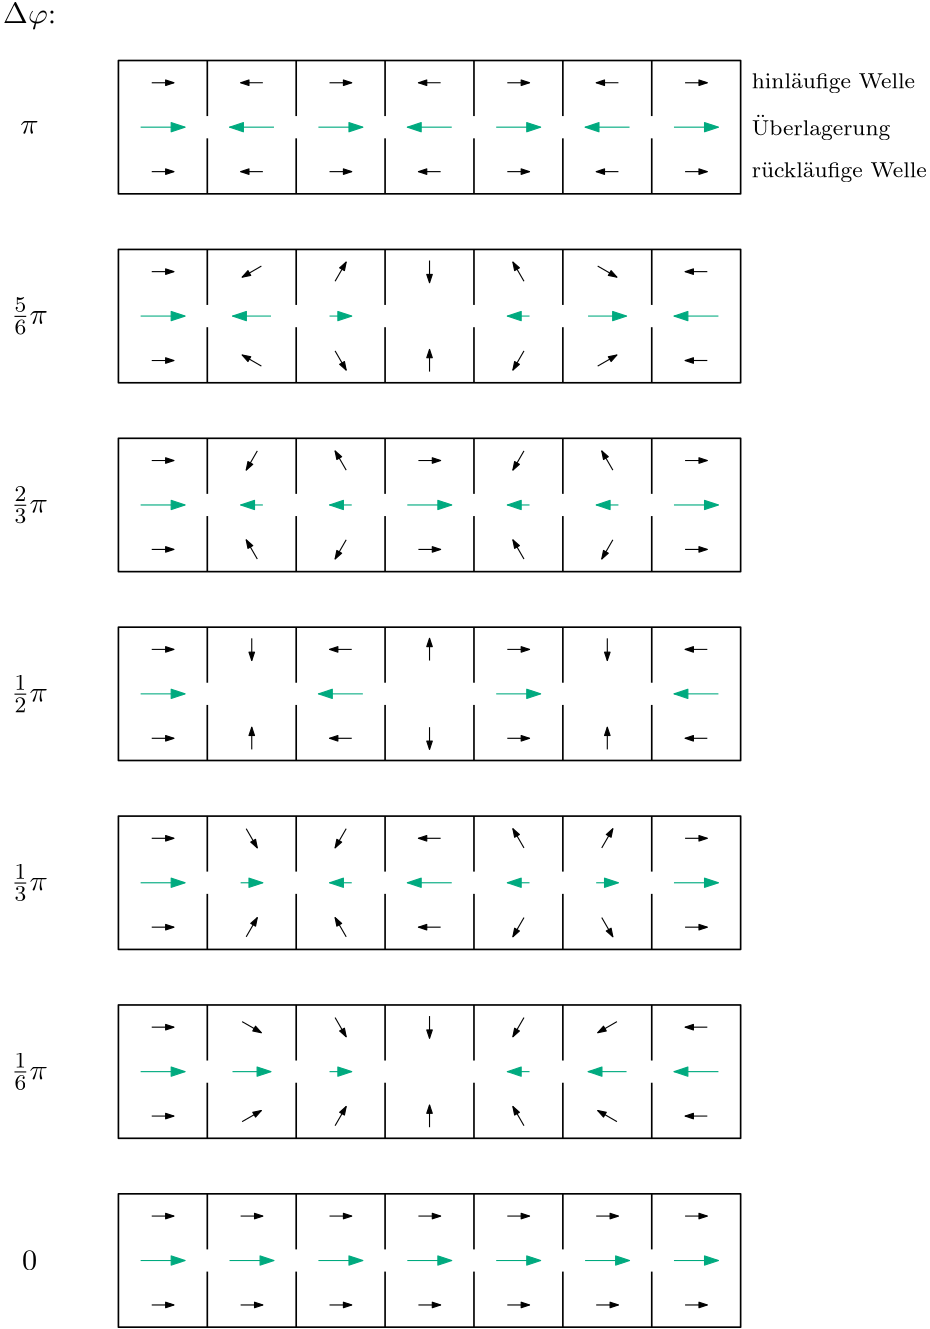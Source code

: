 <?xml version="1.0"?>
<!DOCTYPE ipe SYSTEM "ipe.dtd">
<ipe version="70005" creator="Ipe 7.1.4">
<info created="D:20150803151625" modified="D:20150806160508"/>
<ipestyle name="basic">
<symbol name="arrow/arc(spx)">
<path stroke="sym-stroke" fill="sym-stroke" pen="sym-pen">
0 0 m
-1 0.333 l
-1 -0.333 l
h
</path>
</symbol>
<symbol name="arrow/farc(spx)">
<path stroke="sym-stroke" fill="white" pen="sym-pen">
0 0 m
-1 0.333 l
-1 -0.333 l
h
</path>
</symbol>
<symbol name="mark/circle(sx)" transformations="translations">
<path fill="sym-stroke">
0.6 0 0 0.6 0 0 e
0.4 0 0 0.4 0 0 e
</path>
</symbol>
<symbol name="mark/disk(sx)" transformations="translations">
<path fill="sym-stroke">
0.6 0 0 0.6 0 0 e
</path>
</symbol>
<symbol name="mark/fdisk(sfx)" transformations="translations">
<group>
<path fill="sym-fill">
0.5 0 0 0.5 0 0 e
</path>
<path fill="sym-stroke" fillrule="eofill">
0.6 0 0 0.6 0 0 e
0.4 0 0 0.4 0 0 e
</path>
</group>
</symbol>
<symbol name="mark/box(sx)" transformations="translations">
<path fill="sym-stroke" fillrule="eofill">
-0.6 -0.6 m
0.6 -0.6 l
0.6 0.6 l
-0.6 0.6 l
h
-0.4 -0.4 m
0.4 -0.4 l
0.4 0.4 l
-0.4 0.4 l
h
</path>
</symbol>
<symbol name="mark/square(sx)" transformations="translations">
<path fill="sym-stroke">
-0.6 -0.6 m
0.6 -0.6 l
0.6 0.6 l
-0.6 0.6 l
h
</path>
</symbol>
<symbol name="mark/fsquare(sfx)" transformations="translations">
<group>
<path fill="sym-fill">
-0.5 -0.5 m
0.5 -0.5 l
0.5 0.5 l
-0.5 0.5 l
h
</path>
<path fill="sym-stroke" fillrule="eofill">
-0.6 -0.6 m
0.6 -0.6 l
0.6 0.6 l
-0.6 0.6 l
h
-0.4 -0.4 m
0.4 -0.4 l
0.4 0.4 l
-0.4 0.4 l
h
</path>
</group>
</symbol>
<symbol name="mark/cross(sx)" transformations="translations">
<group>
<path fill="sym-stroke">
-0.43 -0.57 m
0.57 0.43 l
0.43 0.57 l
-0.57 -0.43 l
h
</path>
<path fill="sym-stroke">
-0.43 0.57 m
0.57 -0.43 l
0.43 -0.57 l
-0.57 0.43 l
h
</path>
</group>
</symbol>
<symbol name="arrow/fnormal(spx)">
<path stroke="sym-stroke" fill="white" pen="sym-pen">
0 0 m
-1 0.333 l
-1 -0.333 l
h
</path>
</symbol>
<symbol name="arrow/pointed(spx)">
<path stroke="sym-stroke" fill="sym-stroke" pen="sym-pen">
0 0 m
-1 0.333 l
-0.8 0 l
-1 -0.333 l
h
</path>
</symbol>
<symbol name="arrow/fpointed(spx)">
<path stroke="sym-stroke" fill="white" pen="sym-pen">
0 0 m
-1 0.333 l
-0.8 0 l
-1 -0.333 l
h
</path>
</symbol>
<symbol name="arrow/linear(spx)">
<path stroke="sym-stroke" pen="sym-pen">
-1 0.333 m
0 0 l
-1 -0.333 l
</path>
</symbol>
<symbol name="arrow/fdouble(spx)">
<path stroke="sym-stroke" fill="white" pen="sym-pen">
0 0 m
-1 0.333 l
-1 -0.333 l
h
-1 0 m
-2 0.333 l
-2 -0.333 l
h
</path>
</symbol>
<symbol name="arrow/double(spx)">
<path stroke="sym-stroke" fill="sym-stroke" pen="sym-pen">
0 0 m
-1 0.333 l
-1 -0.333 l
h
-1 0 m
-2 0.333 l
-2 -0.333 l
h
</path>
</symbol>
<pen name="heavier" value="0.8"/>
<pen name="fat" value="1.2"/>
<pen name="ultrafat" value="2"/>
<symbolsize name="large" value="5"/>
<symbolsize name="small" value="2"/>
<symbolsize name="tiny" value="1.1"/>
<arrowsize name="large" value="10"/>
<arrowsize name="small" value="5"/>
<arrowsize name="tiny" value="3"/>
<color name="red" value="1 0 0"/>
<color name="green" value="0 1 0"/>
<color name="blue" value="0 0 1"/>
<color name="yellow" value="1 1 0"/>
<color name="orange" value="1 0.647 0"/>
<color name="gold" value="1 0.843 0"/>
<color name="purple" value="0.627 0.125 0.941"/>
<color name="gray" value="0.745"/>
<color name="brown" value="0.647 0.165 0.165"/>
<color name="navy" value="0 0 0.502"/>
<color name="pink" value="1 0.753 0.796"/>
<color name="seagreen" value="0.18 0.545 0.341"/>
<color name="turquoise" value="0.251 0.878 0.816"/>
<color name="violet" value="0.933 0.51 0.933"/>
<color name="darkblue" value="0 0 0.545"/>
<color name="darkcyan" value="0 0.545 0.545"/>
<color name="darkgray" value="0.663"/>
<color name="darkgreen" value="0 0.392 0"/>
<color name="darkmagenta" value="0.545 0 0.545"/>
<color name="darkorange" value="1 0.549 0"/>
<color name="darkred" value="0.545 0 0"/>
<color name="lightblue" value="0.678 0.847 0.902"/>
<color name="lightcyan" value="0.878 1 1"/>
<color name="lightgray" value="0.827"/>
<color name="lightgreen" value="0.565 0.933 0.565"/>
<color name="lightyellow" value="1 1 0.878"/>
<dashstyle name="dashed" value="[4] 0"/>
<dashstyle name="dotted" value="[1 3] 0"/>
<dashstyle name="dash dotted" value="[4 2 1 2] 0"/>
<dashstyle name="dash dot dotted" value="[4 2 1 2 1 2] 0"/>
<textsize name="large" value="\large"/>
<textsize name="Large" value="\Large"/>
<textsize name="LARGE" value="\LARGE"/>
<textsize name="huge" value="\huge"/>
<textsize name="Huge" value="\Huge"/>
<textsize name="small" value="\small"/>
<textsize name="footnote" value="\footnotesize"/>
<textsize name="tiny" value="\tiny"/>
<textstyle name="center" begin="\begin{center}" end="\end{center}"/>
<textstyle name="itemize" begin="\begin{itemize}" end="\end{itemize}"/>
<textstyle name="item" begin="\begin{itemize}\item{}" end="\end{itemize}"/>
<gridsize name="4 pts" value="4"/>
<gridsize name="8 pts (~3 mm)" value="8"/>
<gridsize name="16 pts (~6 mm)" value="16"/>
<gridsize name="32 pts (~12 mm)" value="32"/>
<gridsize name="10 pts (~3.5 mm)" value="10"/>
<gridsize name="20 pts (~7 mm)" value="20"/>
<gridsize name="14 pts (~5 mm)" value="14"/>
<gridsize name="28 pts (~10 mm)" value="28"/>
<gridsize name="56 pts (~20 mm)" value="56"/>
<anglesize name="90 deg" value="90"/>
<anglesize name="60 deg" value="60"/>
<anglesize name="45 deg" value="45"/>
<anglesize name="30 deg" value="30"/>
<anglesize name="22.5 deg" value="22.5"/>
<tiling name="falling" angle="-60" step="4" width="1"/>
<tiling name="rising" angle="30" step="4" width="1"/>
</ipestyle>
<page>
<layer name="alpha"/>
<view layers="alpha" active="alpha"/>
<group layer="alpha" matrix="1 0 0 1 48 -192">
<path matrix="1 0 0 1 32 0" stroke="black" pen="0.6">
128 768 m
128 720 l
352 720 l
352 768 l
h
</path>
<path stroke="black" pen="0.6">
192 768 m
192 748 l
</path>
<path stroke="black" pen="0.6">
192 740 m
192 720 l
</path>
<path matrix="1 0 0 1 32 0" stroke="black" pen="0.6">
192 768 m
192 748 l
</path>
<path matrix="1 0 0 1 32 0" stroke="black" pen="0.6">
192 740 m
192 720 l
</path>
<path matrix="1 0 0 1 64 0" stroke="black" pen="0.6">
192 768 m
192 748 l
</path>
<path matrix="1 0 0 1 64 0" stroke="black" pen="0.6">
192 740 m
192 720 l
</path>
<path matrix="1 0 0 1 96 0" stroke="black" pen="0.6">
192 768 m
192 748 l
</path>
<path matrix="1 0 0 1 96 0" stroke="black" pen="0.6">
192 740 m
192 720 l
</path>
<path matrix="1 0 0 1 128 0" stroke="black" pen="0.6">
192 768 m
192 748 l
</path>
<path matrix="1 0 0 1 128 0" stroke="black" pen="0.6">
192 740 m
192 720 l
</path>
<path matrix="1 0 0 1 160 0" stroke="black" pen="0.6">
192 768 m
192 748 l
</path>
<path matrix="1 0 0 1 160 0" stroke="black" pen="0.6">
192 740 m
192 720 l
</path>
</group>
<group matrix="1 0 0 1 48 -260">
<path matrix="1 0 0 1 32 0" stroke="black" pen="0.6">
128 768 m
128 720 l
352 720 l
352 768 l
h
</path>
<path stroke="black" pen="0.6">
192 768 m
192 748 l
</path>
<path stroke="black" pen="0.6">
192 740 m
192 720 l
</path>
<path matrix="1 0 0 1 32 0" stroke="black" pen="0.6">
192 768 m
192 748 l
</path>
<path matrix="1 0 0 1 32 0" stroke="black" pen="0.6">
192 740 m
192 720 l
</path>
<path matrix="1 0 0 1 64 0" stroke="black" pen="0.6">
192 768 m
192 748 l
</path>
<path matrix="1 0 0 1 64 0" stroke="black" pen="0.6">
192 740 m
192 720 l
</path>
<path matrix="1 0 0 1 96 0" stroke="black" pen="0.6">
192 768 m
192 748 l
</path>
<path matrix="1 0 0 1 96 0" stroke="black" pen="0.6">
192 740 m
192 720 l
</path>
<path matrix="1 0 0 1 128 0" stroke="black" pen="0.6">
192 768 m
192 748 l
</path>
<path matrix="1 0 0 1 128 0" stroke="black" pen="0.6">
192 740 m
192 720 l
</path>
<path matrix="1 0 0 1 160 0" stroke="black" pen="0.6">
192 768 m
192 748 l
</path>
<path matrix="1 0 0 1 160 0" stroke="black" pen="0.6">
192 740 m
192 720 l
</path>
</group>
<text matrix="1 0 0 1 8 -236" transformations="translations" pos="168 380" stroke="black" type="label" width="5.455" height="7.03" depth="0" halign="center" valign="center" size="11">$0$</text>
<group matrix="1 0 0 1 48 -328">
<path matrix="1 0 0 1 32 0" stroke="black" pen="0.6">
128 768 m
128 720 l
352 720 l
352 768 l
h
</path>
<path stroke="black" pen="0.6">
192 768 m
192 748 l
</path>
<path stroke="black" pen="0.6">
192 740 m
192 720 l
</path>
<path matrix="1 0 0 1 32 0" stroke="black" pen="0.6">
192 768 m
192 748 l
</path>
<path matrix="1 0 0 1 32 0" stroke="black" pen="0.6">
192 740 m
192 720 l
</path>
<path matrix="1 0 0 1 64 0" stroke="black" pen="0.6">
192 768 m
192 748 l
</path>
<path matrix="1 0 0 1 64 0" stroke="black" pen="0.6">
192 740 m
192 720 l
</path>
<path matrix="1 0 0 1 96 0" stroke="black" pen="0.6">
192 768 m
192 748 l
</path>
<path matrix="1 0 0 1 96 0" stroke="black" pen="0.6">
192 740 m
192 720 l
</path>
<path matrix="1 0 0 1 128 0" stroke="black" pen="0.6">
192 768 m
192 748 l
</path>
<path matrix="1 0 0 1 128 0" stroke="black" pen="0.6">
192 740 m
192 720 l
</path>
<path matrix="1 0 0 1 160 0" stroke="black" pen="0.6">
192 768 m
192 748 l
</path>
<path matrix="1 0 0 1 160 0" stroke="black" pen="0.6">
192 740 m
192 720 l
</path>
</group>
<group matrix="1 0 0 1 48 -396">
<path matrix="1 0 0 1 32 0" stroke="black" pen="0.6">
128 768 m
128 720 l
352 720 l
352 768 l
h
</path>
<path stroke="black" pen="0.6">
192 768 m
192 748 l
</path>
<path stroke="black" pen="0.6">
192 740 m
192 720 l
</path>
<path matrix="1 0 0 1 32 0" stroke="black" pen="0.6">
192 768 m
192 748 l
</path>
<path matrix="1 0 0 1 32 0" stroke="black" pen="0.6">
192 740 m
192 720 l
</path>
<path matrix="1 0 0 1 64 0" stroke="black" pen="0.6">
192 768 m
192 748 l
</path>
<path matrix="1 0 0 1 64 0" stroke="black" pen="0.6">
192 740 m
192 720 l
</path>
<path matrix="1 0 0 1 96 0" stroke="black" pen="0.6">
192 768 m
192 748 l
</path>
<path matrix="1 0 0 1 96 0" stroke="black" pen="0.6">
192 740 m
192 720 l
</path>
<path matrix="1 0 0 1 128 0" stroke="black" pen="0.6">
192 768 m
192 748 l
</path>
<path matrix="1 0 0 1 128 0" stroke="black" pen="0.6">
192 740 m
192 720 l
</path>
<path matrix="1 0 0 1 160 0" stroke="black" pen="0.6">
192 768 m
192 748 l
</path>
<path matrix="1 0 0 1 160 0" stroke="black" pen="0.6">
192 740 m
192 720 l
</path>
</group>
<group matrix="1 0 0 1 48 -464">
<path matrix="1 0 0 1 32 0" stroke="black" pen="0.6">
128 768 m
128 720 l
352 720 l
352 768 l
h
</path>
<path stroke="black" pen="0.6">
192 768 m
192 748 l
</path>
<path stroke="black" pen="0.6">
192 740 m
192 720 l
</path>
<path matrix="1 0 0 1 32 0" stroke="black" pen="0.6">
192 768 m
192 748 l
</path>
<path matrix="1 0 0 1 32 0" stroke="black" pen="0.6">
192 740 m
192 720 l
</path>
<path matrix="1 0 0 1 64 0" stroke="black" pen="0.6">
192 768 m
192 748 l
</path>
<path matrix="1 0 0 1 64 0" stroke="black" pen="0.6">
192 740 m
192 720 l
</path>
<path matrix="1 0 0 1 96 0" stroke="black" pen="0.6">
192 768 m
192 748 l
</path>
<path matrix="1 0 0 1 96 0" stroke="black" pen="0.6">
192 740 m
192 720 l
</path>
<path matrix="1 0 0 1 128 0" stroke="black" pen="0.6">
192 768 m
192 748 l
</path>
<path matrix="1 0 0 1 128 0" stroke="black" pen="0.6">
192 740 m
192 720 l
</path>
<path matrix="1 0 0 1 160 0" stroke="black" pen="0.6">
192 768 m
192 748 l
</path>
<path matrix="1 0 0 1 160 0" stroke="black" pen="0.6">
192 740 m
192 720 l
</path>
</group>
<group matrix="1 0 0 1 48 -532">
<path matrix="1 0 0 1 32 0" stroke="black" pen="0.6">
128 768 m
128 720 l
352 720 l
352 768 l
h
</path>
<path stroke="black" pen="0.6">
192 768 m
192 748 l
</path>
<path stroke="black" pen="0.6">
192 740 m
192 720 l
</path>
<path matrix="1 0 0 1 32 0" stroke="black" pen="0.6">
192 768 m
192 748 l
</path>
<path matrix="1 0 0 1 32 0" stroke="black" pen="0.6">
192 740 m
192 720 l
</path>
<path matrix="1 0 0 1 64 0" stroke="black" pen="0.6">
192 768 m
192 748 l
</path>
<path matrix="1 0 0 1 64 0" stroke="black" pen="0.6">
192 740 m
192 720 l
</path>
<path matrix="1 0 0 1 96 0" stroke="black" pen="0.6">
192 768 m
192 748 l
</path>
<path matrix="1 0 0 1 96 0" stroke="black" pen="0.6">
192 740 m
192 720 l
</path>
<path matrix="1 0 0 1 128 0" stroke="black" pen="0.6">
192 768 m
192 748 l
</path>
<path matrix="1 0 0 1 128 0" stroke="black" pen="0.6">
192 740 m
192 720 l
</path>
<path matrix="1 0 0 1 160 0" stroke="black" pen="0.6">
192 768 m
192 748 l
</path>
<path matrix="1 0 0 1 160 0" stroke="black" pen="0.6">
192 740 m
192 720 l
</path>
</group>
<group matrix="1 0 0 1 48 -600">
<path matrix="1 0 0 1 32 0" stroke="black" pen="0.6">
128 768 m
128 720 l
352 720 l
352 768 l
h
</path>
<path stroke="black" pen="0.6">
192 768 m
192 748 l
</path>
<path stroke="black" pen="0.6">
192 740 m
192 720 l
</path>
<path matrix="1 0 0 1 32 0" stroke="black" pen="0.6">
192 768 m
192 748 l
</path>
<path matrix="1 0 0 1 32 0" stroke="black" pen="0.6">
192 740 m
192 720 l
</path>
<path matrix="1 0 0 1 64 0" stroke="black" pen="0.6">
192 768 m
192 748 l
</path>
<path matrix="1 0 0 1 64 0" stroke="black" pen="0.6">
192 740 m
192 720 l
</path>
<path matrix="1 0 0 1 96 0" stroke="black" pen="0.6">
192 768 m
192 748 l
</path>
<path matrix="1 0 0 1 96 0" stroke="black" pen="0.6">
192 740 m
192 720 l
</path>
<path matrix="1 0 0 1 128 0" stroke="black" pen="0.6">
192 768 m
192 748 l
</path>
<path matrix="1 0 0 1 128 0" stroke="black" pen="0.6">
192 740 m
192 720 l
</path>
<path matrix="1 0 0 1 160 0" stroke="black" pen="0.6">
192 768 m
192 748 l
</path>
<path matrix="1 0 0 1 160 0" stroke="black" pen="0.6">
192 740 m
192 720 l
</path>
</group>
<text matrix="1 0 0 1 32 -156" transformations="translations" pos="144 748" stroke="black" type="label" width="19.258" height="7.456" depth="2.12" halign="center" valign="center" size="11">$\Delta \varphi$:</text>
<text matrix="1 0 0 1 20 -180" transformations="translations" pos="156 732" stroke="black" type="label" width="6.61" height="4.697" depth="0" halign="center" valign="center" size="11">$\pi$</text>
<text matrix="1 0 0 1 20 -172" transformations="translations" pos="156 656" stroke="black" type="label" width="13.235" height="9.433" depth="3.76" halign="center" valign="center" size="11">$\frac{5}{6}\pi$</text>
<text matrix="1 0 0 1 16 -168" transformations="translations" pos="160 584" stroke="black" type="label" width="13.235" height="9.433" depth="3.76" halign="center" valign="center" size="11">$\frac{2}{3}\pi$</text>
<text matrix="1 0 0 1 12 -176" transformations="translations" pos="164 524" stroke="black" type="label" width="13.235" height="9.433" depth="3.76" halign="center" valign="center" size="11">$\frac{1}{2}\pi$</text>
<text matrix="1 0 0 1 8 -184" transformations="translations" pos="168 464" stroke="black" type="label" width="13.235" height="9.433" depth="3.76" halign="center" valign="center" size="11">$\frac{1}{3}\pi$</text>
<text matrix="1 0 0 1 12 -204" transformations="translations" pos="164 416" stroke="black" type="label" width="13.235" height="9.433" depth="3.76" halign="center" valign="center" size="11">$\frac{1}{6}\pi$</text>
<path matrix="1 0 0 1 -4 0" stroke="black" arrow="normal/tiny">
224 228 m
232 228 l
</path>
<path stroke="black" arrow="normal/tiny">
220 128 m
228 128 l
</path>
<path matrix="1 0 0 1 32 0" stroke="black" arrow="normal/tiny">
220 128 m
228 128 l
</path>
<path matrix="1 0 0 1 64 0" stroke="black" arrow="normal/tiny">
220 128 m
228 128 l
</path>
<path matrix="1 0 0 1 64 32" stroke="black" arrow="normal/tiny">
220 128 m
228 128 l
</path>
<path matrix="1 0 0 1 32 32" stroke="black" arrow="normal/tiny">
220 128 m
228 128 l
</path>
<path matrix="1 0 0 1 0 32" stroke="black" arrow="normal/tiny">
220 128 m
228 128 l
</path>
<path matrix="1 0 0 1 96 32" stroke="black" arrow="normal/tiny">
220 128 m
228 128 l
</path>
<path matrix="1 0 0 1 128 32" stroke="black" arrow="normal/tiny">
220 128 m
228 128 l
</path>
<path matrix="1 0 0 1 96 0" stroke="black" arrow="normal/tiny">
220 128 m
228 128 l
</path>
<path matrix="1 0 0 1 128 0" stroke="black" arrow="normal/tiny">
220 128 m
228 128 l
</path>
<path matrix="1 0 0 1 160 32" stroke="black" arrow="normal/tiny">
220 128 m
228 128 l
</path>
<path matrix="1 0 0 1 160 0" stroke="black" arrow="normal/tiny">
220 128 m
228 128 l
</path>
<path matrix="1 0 0 1 192 0" stroke="black" arrow="normal/tiny">
220 128 m
228 128 l
</path>
<path matrix="1 0 0 1 192 32" stroke="black" arrow="normal/tiny">
220 128 m
228 128 l
</path>
<path stroke="0 0.667 0.498" arrow="normal/small">
216 144 m
232 144 l
</path>
<path matrix="1 0 0 1 32 0" stroke="0 0.667 0.498" arrow="normal/small">
216 144 m
232 144 l
</path>
<path matrix="1 0 0 1 64 0" stroke="0 0.667 0.498" arrow="normal/small">
216 144 m
232 144 l
</path>
<path matrix="1 0 0 1 96 0" stroke="0 0.667 0.498" arrow="normal/small">
216 144 m
232 144 l
</path>
<path matrix="1 0 0 1 128 0" stroke="0 0.667 0.498" arrow="normal/small">
216 144 m
232 144 l
</path>
<path matrix="1 0 0 1 160 0" stroke="0 0.667 0.498" arrow="normal/small">
216 144 m
232 144 l
</path>
<path matrix="1 0 0 1 192 0" stroke="0 0.667 0.498" arrow="normal/small">
216 144 m
232 144 l
</path>
<path matrix="0.866025 -0.5 0.5 0.866025 -55.4538 144.546" stroke="black" arrow="normal/tiny">
224 228 m
232 228 l
</path>
<path matrix="0.5 -0.866025 0.866025 0.5 -23.4538 311.454" stroke="black" arrow="normal/tiny">
224 228 m
232 228 l
</path>
<path matrix="0.0000002 -1 1 0.0000002 91.9999 456" stroke="black" arrow="normal/tiny">
224 228 m
232 228 l
</path>
<path matrix="-0.5 -0.866026 0.866026 -0.5 268.546 539.454" stroke="black" arrow="normal/tiny">
224 228 m
232 228 l
</path>
<path matrix="-0.866026 -0.500001 0.500001 -0.866026 467.454 539.454" stroke="black" arrow="normal/tiny">
224 228 m
232 228 l
</path>
<path matrix="-1 -0.00000057 0.00000057 -1 644 456" stroke="black" arrow="normal/tiny">
224 228 m
232 228 l
</path>
<path matrix="-1 -0.00000057 0.00000057 -1 644 424" stroke="black" arrow="normal/tiny">
224 228 m
232 228 l
</path>
<path matrix="-0.866026 0.5 -0.5 -0.866026 695.454 279.454" stroke="black" arrow="normal/tiny">
224 228 m
232 228 l
</path>
<path matrix="-0.500001 0.866026 -0.866026 -0.500001 663.454 112.546" stroke="black" arrow="normal/tiny">
224 228 m
232 228 l
</path>
<path matrix="-0.00000057 1 -1 -0.00000057 548 -32.0004" stroke="black" arrow="normal/tiny">
224 228 m
232 228 l
</path>
<path matrix="0.5 0.866026 -0.866026 0.5 371.454 -115.454" stroke="black" arrow="normal/tiny">
224 228 m
232 228 l
</path>
<path matrix="0.866026 0.500001 -0.500001 0.866026 172.546 -115.454" stroke="black" arrow="normal/tiny">
224 228 m
232 228 l
</path>
<path matrix="1 0.00000057 -0.00000057 1 -4.0004 -32.0002" stroke="black" arrow="normal/tiny">
224 228 m
232 228 l
</path>
<path matrix="1 0 0 1 0 68" stroke="0 0.667 0.498" arrow="normal/small">
216 144 m
232 144 l
</path>
<path matrix="-1 0 0 -1 640 356" stroke="0 0.667 0.498" arrow="normal/small">
216 144 m
232 144 l
</path>
<path matrix="1 0 0 1 0 32" stroke="0 0.667 0.498" arrow="normal/small">
249.072 180 m
262.928 180 l
</path>
<path matrix="1 0 0 1 0 29.0718" stroke="0 0.667 0.498" arrow="normal/small">
284 182.928 m
292 182.928 l
</path>
<path matrix="-1 0 0 -1 640 394.928" stroke="0 0.667 0.498" arrow="normal/small">
284 182.928 m
292 182.928 l
</path>
<path matrix="-1 0 0 -1 640 392" stroke="0 0.667 0.498" arrow="normal/small">
249.072 180 m
262.928 180 l
</path>
<path matrix="1 0 0 1 -4 68" stroke="black" arrow="normal/tiny">
224 228 m
232 228 l
</path>
<path matrix="0.5 -0.866025 0.866025 0.5 -55.4538 379.454" stroke="black" arrow="normal/tiny">
224 228 m
232 228 l
</path>
<path matrix="-0.5 -0.866025 0.866025 -0.5 204.546 607.454" stroke="black" arrow="normal/tiny">
224 228 m
232 228 l
</path>
<path matrix="-1 0.0000002 -0.0000002 -1 548 524" stroke="black" arrow="normal/tiny">
224 228 m
232 228 l
</path>
<path matrix="-0.5 0.866026 -0.866026 -0.5 663.454 212.546" stroke="black" arrow="normal/tiny">
224 228 m
232 228 l
</path>
<path matrix="0.500001 0.866026 -0.866026 0.500001 467.454 -15.454" stroke="black" arrow="normal/tiny">
224 228 m
232 228 l
</path>
<path matrix="1 -0.00000057 0.00000057 1 188 68.0001" stroke="black" arrow="normal/tiny">
224 228 m
232 228 l
</path>
<path matrix="1 -0.00000057 0.00000057 1 188 36.0001" stroke="black" arrow="normal/tiny">
224 228 m
232 228 l
</path>
<path matrix="0.5 -0.866026 0.866026 0.5 72.5464 347.454" stroke="black" arrow="normal/tiny">
224 228 m
232 228 l
</path>
<path matrix="-0.500001 -0.866026 0.866026 -0.500001 268.547 575.454" stroke="black" arrow="normal/tiny">
224 228 m
232 228 l
</path>
<path matrix="-1 0.00000057 -0.00000057 -1 548.001 492" stroke="black" arrow="normal/tiny">
224 228 m
232 228 l
</path>
<path matrix="-0.5 0.866026 -0.866026 -0.5 599.455 180.546" stroke="black" arrow="normal/tiny">
224 228 m
232 228 l
</path>
<path matrix="0.500001 0.866026 -0.866026 0.500001 339.455 -47.454" stroke="black" arrow="normal/tiny">
224 228 m
232 228 l
</path>
<path matrix="1 -0.00000057 0.00000057 1 -3.99906 36.0001" stroke="black" arrow="normal/tiny">
224 228 m
232 228 l
</path>
<path matrix="1 0 0 1 0 136" stroke="0 0.667 0.498" arrow="normal/small">
216 144 m
232 144 l
</path>
<path matrix="1 0 0 1 -32 97.0718" stroke="0 0.667 0.498" arrow="normal/small">
284 182.928 m
292 182.928 l
</path>
<path matrix="-1 0 0 -1 576 462.928" stroke="0 0.667 0.498" arrow="normal/small">
284 182.928 m
292 182.928 l
</path>
<path matrix="-1 0 0 -1 544 424" stroke="0 0.667 0.498" arrow="normal/small">
216 144 m
232 144 l
</path>
<path matrix="-1 0 0 -1 640 462.928" stroke="0 0.667 0.498" arrow="normal/small">
284 182.928 m
292 182.928 l
</path>
<path matrix="1 0 0 1 96 97.0718" stroke="0 0.667 0.498" arrow="normal/small">
284 182.928 m
292 182.928 l
</path>
<path matrix="1 0 0 1 192 136" stroke="0 0.667 0.498" arrow="normal/small">
216 144 m
232 144 l
</path>
<path matrix="1 0 0 1 -4 136" stroke="black" arrow="normal/tiny">
224 228 m
232 228 l
</path>
<path matrix="0 -1 1 0 28 592" stroke="black" arrow="normal/tiny">
224 228 m
232 228 l
</path>
<path matrix="-1 0 0 -1 516 592" stroke="black" arrow="normal/tiny">
224 228 m
232 228 l
</path>
<path matrix="0 1 -1 0 548 136" stroke="black" arrow="normal/tiny">
224 228 m
232 228 l
</path>
<path matrix="1 0 0 1 124 136" stroke="black" arrow="normal/tiny">
224 228 m
232 228 l
</path>
<path matrix="0 -1 1 0 156 592" stroke="black" arrow="normal/tiny">
224 228 m
232 228 l
</path>
<path matrix="-1 0 0 -1 644 592" stroke="black" arrow="normal/tiny">
224 228 m
232 228 l
</path>
<path matrix="-1 0 0 -1 644 560" stroke="black" arrow="normal/tiny">
224 228 m
232 228 l
</path>
<path matrix="0 1 -1 0 612 104" stroke="black" arrow="normal/tiny">
224 228 m
232 228 l
</path>
<path matrix="1 0 0 1 124 104" stroke="black" arrow="normal/tiny">
224 228 m
232 228 l
</path>
<path matrix="0 -1 1 0 92 560" stroke="black" arrow="normal/tiny">
224 228 m
232 228 l
</path>
<path matrix="-1 0 0 -1 516 560" stroke="black" arrow="normal/tiny">
224 228 m
232 228 l
</path>
<path matrix="0 1 -1 0 484 104" stroke="black" arrow="normal/tiny">
224 228 m
232 228 l
</path>
<path matrix="1 0 0 1 -4 104" stroke="black" arrow="normal/tiny">
224 228 m
232 228 l
</path>
<path matrix="1 0 0 1 0 204" stroke="0 0.667 0.498" arrow="normal/small">
216 144 m
232 144 l
</path>
<path matrix="-1 0 0 -1 512 492" stroke="0 0.667 0.498" arrow="normal/small">
216 144 m
232 144 l
</path>
<path matrix="1 0 0 1 128 204" stroke="0 0.667 0.498" arrow="normal/small">
216 144 m
232 144 l
</path>
<path matrix="-1 0 0 -1 640 492" stroke="0 0.667 0.498" arrow="normal/small">
216 144 m
232 144 l
</path>
<path matrix="1 0 0 1 -4 204" stroke="black" arrow="normal/tiny">
224 228 m
232 228 l
</path>
<path matrix="-0.5 -0.866025 0.866025 -0.5 172.546 743.454" stroke="black" arrow="normal/tiny">
224 228 m
232 228 l
</path>
<path matrix="-0.5 0.866025 -0.866025 -0.5 599.453 348.546" stroke="black" arrow="normal/tiny">
224 228 m
232 228 l
</path>
<path matrix="1 0.0000002 -0.0000002 1 91.9994 204" stroke="black" arrow="normal/tiny">
224 228 m
232 228 l
</path>
<path matrix="-0.5 -0.866026 0.866026 -0.5 268.546 743.454" stroke="black" arrow="normal/tiny">
224 228 m
232 228 l
</path>
<path matrix="-0.500001 0.866026 -0.866026 -0.500001 695.454 348.546" stroke="black" arrow="normal/tiny">
224 228 m
232 228 l
</path>
<path matrix="1 0.00000057 -0.00000057 1 188 203.999" stroke="black" arrow="normal/tiny">
224 228 m
232 228 l
</path>
<path matrix="1 0.00000057 -0.00000057 1 188 171.999" stroke="black" arrow="normal/tiny">
224 228 m
232 228 l
</path>
<path matrix="-0.5 -0.866026 0.866026 -0.5 300.546 711.453" stroke="black" arrow="normal/tiny">
224 228 m
232 228 l
</path>
<path matrix="-0.500001 0.866026 -0.866026 -0.500001 663.454 316.545" stroke="black" arrow="normal/tiny">
224 228 m
232 228 l
</path>
<path matrix="1 0.00000057 -0.00000057 1 91.9997 171.998" stroke="black" arrow="normal/tiny">
224 228 m
232 228 l
</path>
<path matrix="-0.5 -0.866026 0.866026 -0.5 204.546 711.452" stroke="black" arrow="normal/tiny">
224 228 m
232 228 l
</path>
<path matrix="-0.500001 0.866026 -0.866026 -0.500001 567.454 316.544" stroke="black" arrow="normal/tiny">
224 228 m
232 228 l
</path>
<path matrix="1 0.00000057 -0.00000057 1 -4.00026 171.997" stroke="black" arrow="normal/tiny">
224 228 m
232 228 l
</path>
<path matrix="1 0 0 1 0 272" stroke="0 0.667 0.498" arrow="normal/small">
216 144 m
232 144 l
</path>
<path matrix="-1 0 0 -1 544 598.928" stroke="0 0.667 0.498" arrow="normal/small">
284 182.928 m
292 182.928 l
</path>
<path matrix="-1 0 0 -1 576 598.928" stroke="0 0.667 0.498" arrow="normal/small">
284 182.928 m
292 182.928 l
</path>
<path matrix="1 0 0 1 96 272" stroke="0 0.667 0.498" arrow="normal/small">
216 144 m
232 144 l
</path>
<path matrix="-1 0 0 -1 640 598.928" stroke="0 0.667 0.498" arrow="normal/small">
284 182.928 m
292 182.928 l
</path>
<path matrix="-1 0 0 -1 672 598.928" stroke="0 0.667 0.498" arrow="normal/small">
284 182.928 m
292 182.928 l
</path>
<path matrix="1 0 0 1 192 272" stroke="0 0.667 0.498" arrow="normal/small">
216 144 m
232 144 l
</path>
<path matrix="1 0 0 1 -4 272" stroke="black" arrow="normal/tiny">
224 228 m
232 228 l
</path>
<path matrix="-0.866025 -0.5 0.5 -0.866025 339.454 811.454" stroke="black" arrow="normal/tiny">
224 228 m
232 228 l
</path>
<path matrix="0.5 0.866025 -0.866025 0.5 371.454 188.547" stroke="black" arrow="normal/tiny">
224 228 m
232 228 l
</path>
<path matrix="-0.0000002 -1 1 -0.0000002 92.0004 728.001" stroke="black" arrow="normal/tiny">
224 228 m
232 228 l
</path>
<path matrix="-0.5 0.866026 -0.866026 -0.5 663.454 416.547" stroke="black" arrow="normal/tiny">
224 228 m
232 228 l
</path>
<path matrix="0.866026 -0.500001 0.500001 0.866026 72.5461 416.547" stroke="black" arrow="normal/tiny">
224 228 m
232 228 l
</path>
<path matrix="-1 0.00000057 -0.00000057 -1 644.001 728.001" stroke="black" arrow="normal/tiny">
224 228 m
232 228 l
</path>
<path matrix="-1 0.00000057 -0.00000057 -1 644.001 696.001" stroke="black" arrow="normal/tiny">
224 228 m
232 228 l
</path>
<path matrix="0.866026 0.5 -0.5 0.866026 300.547 156.547" stroke="black" arrow="normal/tiny">
224 228 m
232 228 l
</path>
<path matrix="-0.500001 -0.866026 0.866026 -0.500001 268.547 779.455" stroke="black" arrow="normal/tiny">
224 228 m
232 228 l
</path>
<path matrix="0.00000057 1 -1 0.00000057 548.001 240" stroke="black" arrow="normal/tiny">
224 228 m
232 228 l
</path>
<path matrix="0.5 -0.866026 0.866026 0.5 -23.4526 551.454" stroke="black" arrow="normal/tiny">
224 228 m
232 228 l
</path>
<path matrix="-0.866026 0.500001 -0.500001 -0.866026 567.455 551.454" stroke="black" arrow="normal/tiny">
224 228 m
232 228 l
</path>
<path matrix="1 -0.00000057 0.00000057 1 -3.99952 240" stroke="black" arrow="normal/tiny">
224 228 m
232 228 l
</path>
<path matrix="1 0 0 1 0 340" stroke="0 0.667 0.498" arrow="normal/small">
216 144 m
232 144 l
</path>
<path matrix="-1 0 0 -1 512 664" stroke="0 0.667 0.498" arrow="normal/small">
249.072 180 m
262.928 180 l
</path>
<path matrix="1 0 0 1 0 301.072" stroke="0 0.667 0.498" arrow="normal/small">
284 182.928 m
292 182.928 l
</path>
<path matrix="-1 0 0 -1 640 666.928" stroke="0 0.667 0.498" arrow="normal/small">
284 182.928 m
292 182.928 l
</path>
<path matrix="1 0 0 1 128 304" stroke="0 0.667 0.498" arrow="normal/small">
249.072 180 m
262.928 180 l
</path>
<path matrix="-1 0 0 -1 640 628" stroke="0 0.667 0.498" arrow="normal/small">
216 144 m
232 144 l
</path>
<path matrix="1 0 0 1 -4 340" stroke="black" arrow="normal/tiny">
224 228 m
232 228 l
</path>
<path matrix="1 0 0 1 -4 308" stroke="black" arrow="normal/tiny">
224 228 m
232 228 l
</path>
<path matrix="1 0 0 1 60 340" stroke="black" arrow="normal/tiny">
224 228 m
232 228 l
</path>
<path matrix="1 0 0 1 60 308" stroke="black" arrow="normal/tiny">
224 228 m
232 228 l
</path>
<path matrix="1 0 0 1 124 340" stroke="black" arrow="normal/tiny">
224 228 m
232 228 l
</path>
<path matrix="1 0 0 1 124 308" stroke="black" arrow="normal/tiny">
224 228 m
232 228 l
</path>
<path matrix="1 0 0 1 188 340" stroke="black" arrow="normal/tiny">
224 228 m
232 228 l
</path>
<path matrix="1 0 0 1 188 308" stroke="black" arrow="normal/tiny">
224 228 m
232 228 l
</path>
<path matrix="-1 0.00000057 -0.00000057 -1 612.001 796.001" stroke="black" arrow="normal/tiny">
224 228 m
232 228 l
</path>
<path matrix="-1 0.00000057 -0.00000057 -1 612.001 764.001" stroke="black" arrow="normal/tiny">
224 228 m
232 228 l
</path>
<path matrix="-1 0.00000057 -0.00000057 -1 548.001 796.001" stroke="black" arrow="normal/tiny">
224 228 m
232 228 l
</path>
<path matrix="-1 0.00000057 -0.00000057 -1 548.001 764.001" stroke="black" arrow="normal/tiny">
224 228 m
232 228 l
</path>
<path matrix="-1 0.00000057 -0.00000057 -1 484.001 796.001" stroke="black" arrow="normal/tiny">
224 228 m
232 228 l
</path>
<path matrix="-1 0.00000057 -0.00000057 -1 484.001 764.001" stroke="black" arrow="normal/tiny">
224 228 m
232 228 l
</path>
<path matrix="1 0 0 1 0 408" stroke="0 0.667 0.498" arrow="normal/small">
216 144 m
232 144 l
</path>
<path matrix="1 0 0 1 64 408" stroke="0 0.667 0.498" arrow="normal/small">
216 144 m
232 144 l
</path>
<path matrix="1 0 0 1 128 408" stroke="0 0.667 0.498" arrow="normal/small">
216 144 m
232 144 l
</path>
<path matrix="1 0 0 1 192 408" stroke="0 0.667 0.498" arrow="normal/small">
216 144 m
232 144 l
</path>
<path matrix="-1 0 0 -1 608 696" stroke="0 0.667 0.498" arrow="normal/small">
216 144 m
232 144 l
</path>
<path matrix="-1 0 0 -1 544 696" stroke="0 0.667 0.498" arrow="normal/small">
216 144 m
232 144 l
</path>
<path matrix="-1 0 0 -1 480 696" stroke="0 0.667 0.498" arrow="normal/small">
216 144 m
232 144 l
</path>
<text matrix="1 0 0 1 -4 0" transformations="translations" pos="440 568" stroke="black" type="label" width="58.8" height="5.535" depth="1.55" valign="center" size="8">hinl\&quot;aufige Welle</text>
<text matrix="1 0 0 1 -4 0" transformations="translations" pos="440 536" stroke="black" type="label" width="63.041" height="5.535" depth="1.55" valign="center" size="8">r\&quot;uckl\&quot;aufige Welle</text>
<text matrix="1 0 0 1 -4 0" transformations="translations" pos="440 552" stroke="black" type="label" width="49.875" height="7.359" depth="1.55" valign="center" size="8">\&quot;Uberlagerung</text>
</page>
</ipe>
